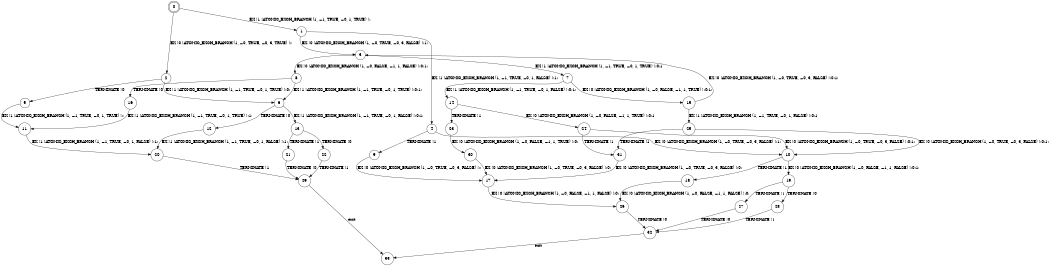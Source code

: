 digraph BCG {
size = "7, 10.5";
center = TRUE;
node [shape = circle];
0 [peripheries = 2];
0 -> 1 [label = "EX !1 !ATOMIC_EXCH_BRANCH (1, +1, TRUE, +0, 1, TRUE) !::"];
0 -> 2 [label = "EX !0 !ATOMIC_EXCH_BRANCH (1, +0, TRUE, +0, 3, TRUE) !::"];
1 -> 3 [label = "EX !0 !ATOMIC_EXCH_BRANCH (1, +0, TRUE, +0, 3, FALSE) !:1:"];
1 -> 4 [label = "EX !1 !ATOMIC_EXCH_BRANCH (1, +1, TRUE, +0, 1, FALSE) !:1:"];
2 -> 5 [label = "TERMINATE !0"];
2 -> 6 [label = "EX !1 !ATOMIC_EXCH_BRANCH (1, +1, TRUE, +0, 1, TRUE) !:0:"];
3 -> 7 [label = "EX !1 !ATOMIC_EXCH_BRANCH (1, +1, TRUE, +0, 1, TRUE) !:0:1:"];
3 -> 8 [label = "EX !0 !ATOMIC_EXCH_BRANCH (1, +0, FALSE, +1, 1, FALSE) !:0:1:"];
4 -> 9 [label = "TERMINATE !1"];
4 -> 10 [label = "EX !0 !ATOMIC_EXCH_BRANCH (1, +0, TRUE, +0, 3, FALSE) !:1:"];
5 -> 11 [label = "EX !1 !ATOMIC_EXCH_BRANCH (1, +1, TRUE, +0, 1, TRUE) !::"];
6 -> 12 [label = "TERMINATE !0"];
6 -> 13 [label = "EX !1 !ATOMIC_EXCH_BRANCH (1, +1, TRUE, +0, 1, FALSE) !:0:1:"];
7 -> 14 [label = "EX !1 !ATOMIC_EXCH_BRANCH (1, +1, TRUE, +0, 1, FALSE) !:0:1:"];
7 -> 15 [label = "EX !0 !ATOMIC_EXCH_BRANCH (1, +0, FALSE, +1, 1, TRUE) !:0:1:"];
8 -> 16 [label = "TERMINATE !0"];
8 -> 6 [label = "EX !1 !ATOMIC_EXCH_BRANCH (1, +1, TRUE, +0, 1, TRUE) !:0:1:"];
9 -> 17 [label = "EX !0 !ATOMIC_EXCH_BRANCH (1, +0, TRUE, +0, 3, FALSE) !::"];
10 -> 18 [label = "TERMINATE !1"];
10 -> 19 [label = "EX !0 !ATOMIC_EXCH_BRANCH (1, +0, FALSE, +1, 1, FALSE) !:0:1:"];
11 -> 20 [label = "EX !1 !ATOMIC_EXCH_BRANCH (1, +1, TRUE, +0, 1, FALSE) !:1:"];
12 -> 20 [label = "EX !1 !ATOMIC_EXCH_BRANCH (1, +1, TRUE, +0, 1, FALSE) !:1:"];
13 -> 21 [label = "TERMINATE !1"];
13 -> 22 [label = "TERMINATE !0"];
14 -> 23 [label = "TERMINATE !1"];
14 -> 24 [label = "EX !0 !ATOMIC_EXCH_BRANCH (1, +0, FALSE, +1, 1, TRUE) !:0:1:"];
15 -> 25 [label = "EX !1 !ATOMIC_EXCH_BRANCH (1, +1, TRUE, +0, 1, FALSE) !:0:1:"];
15 -> 3 [label = "EX !0 !ATOMIC_EXCH_BRANCH (1, +0, TRUE, +0, 3, FALSE) !:0:1:"];
16 -> 11 [label = "EX !1 !ATOMIC_EXCH_BRANCH (1, +1, TRUE, +0, 1, TRUE) !:1:"];
17 -> 26 [label = "EX !0 !ATOMIC_EXCH_BRANCH (1, +0, FALSE, +1, 1, FALSE) !:0:"];
18 -> 26 [label = "EX !0 !ATOMIC_EXCH_BRANCH (1, +0, FALSE, +1, 1, FALSE) !:0:"];
19 -> 27 [label = "TERMINATE !1"];
19 -> 28 [label = "TERMINATE !0"];
20 -> 29 [label = "TERMINATE !1"];
21 -> 29 [label = "TERMINATE !0"];
22 -> 29 [label = "TERMINATE !1"];
23 -> 30 [label = "EX !0 !ATOMIC_EXCH_BRANCH (1, +0, FALSE, +1, 1, TRUE) !:0:"];
24 -> 31 [label = "TERMINATE !1"];
24 -> 10 [label = "EX !0 !ATOMIC_EXCH_BRANCH (1, +0, TRUE, +0, 3, FALSE) !:0:1:"];
25 -> 31 [label = "TERMINATE !1"];
25 -> 10 [label = "EX !0 !ATOMIC_EXCH_BRANCH (1, +0, TRUE, +0, 3, FALSE) !:0:1:"];
26 -> 32 [label = "TERMINATE !0"];
27 -> 32 [label = "TERMINATE !0"];
28 -> 32 [label = "TERMINATE !1"];
29 -> 33 [label = "exit"];
30 -> 17 [label = "EX !0 !ATOMIC_EXCH_BRANCH (1, +0, TRUE, +0, 3, FALSE) !:0:"];
31 -> 17 [label = "EX !0 !ATOMIC_EXCH_BRANCH (1, +0, TRUE, +0, 3, FALSE) !:0:"];
32 -> 33 [label = "exit"];
}
